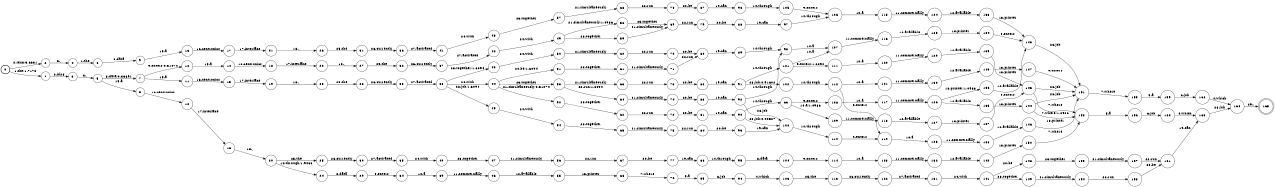 digraph FST {
rankdir = LR;
size = "8.5,11";
label = "";
center = 1;
orientation = Portrait;
ranksep = "0.4";
nodesep = "0.25";
0 [label = "0", shape = circle, style = bold, fontsize = 14]
	0 -> 1 [label = "1:the/1.7178", fontsize = 14];
	0 -> 2 [label = "2:id28/3.6631", fontsize = 14];
1 [label = "1", shape = circle, style = solid, fontsize = 14]
	1 -> 3 [label = "2:id28", fontsize = 14];
2 [label = "2", shape = circle, style = solid, fontsize = 14]
	2 -> 4 [label = "3:,", fontsize = 14];
3 [label = "3", shape = circle, style = solid, fontsize = 14]
	3 -> 5 [label = "3:,", fontsize = 14];
4 [label = "4", shape = circle, style = solid, fontsize = 14]
	4 -> 6 [label = "1:the", fontsize = 14];
5 [label = "5", shape = circle, style = solid, fontsize = 14]
	5 -> 7 [label = "8:data/0.33691", fontsize = 14];
	5 -> 8 [label = "15:a", fontsize = 14];
6 [label = "6", shape = circle, style = solid, fontsize = 14]
	6 -> 9 [label = "8:data", fontsize = 14];
7 [label = "7", shape = circle, style = solid, fontsize = 14]
	7 -> 10 [label = "9:enters/0.51074", fontsize = 14];
	7 -> 11 [label = "15:a", fontsize = 14];
8 [label = "8", shape = circle, style = solid, fontsize = 14]
	8 -> 12 [label = "16:centronics", fontsize = 14];
9 [label = "9", shape = circle, style = solid, fontsize = 14]
	9 -> 13 [label = "15:a", fontsize = 14];
10 [label = "10", shape = circle, style = solid, fontsize = 14]
	10 -> 14 [label = "15:a", fontsize = 14];
11 [label = "11", shape = circle, style = solid, fontsize = 14]
	11 -> 15 [label = "16:centronics", fontsize = 14];
12 [label = "12", shape = circle, style = solid, fontsize = 14]
	12 -> 16 [label = "17:interface", fontsize = 14];
13 [label = "13", shape = circle, style = solid, fontsize = 14]
	13 -> 17 [label = "16:centronics", fontsize = 14];
14 [label = "14", shape = circle, style = solid, fontsize = 14]
	14 -> 18 [label = "16:centronics", fontsize = 14];
15 [label = "15", shape = circle, style = solid, fontsize = 14]
	15 -> 19 [label = "17:interface", fontsize = 14];
16 [label = "16", shape = circle, style = solid, fontsize = 14]
	16 -> 20 [label = "18:,", fontsize = 14];
17 [label = "17", shape = circle, style = solid, fontsize = 14]
	17 -> 21 [label = "17:interface", fontsize = 14];
18 [label = "18", shape = circle, style = solid, fontsize = 14]
	18 -> 22 [label = "17:interface", fontsize = 14];
19 [label = "19", shape = circle, style = solid, fontsize = 14]
	19 -> 23 [label = "18:,", fontsize = 14];
20 [label = "20", shape = circle, style = solid, fontsize = 14]
	20 -> 25 [label = "25:the", fontsize = 14];
	20 -> 24 [label = "14:through/1.9463", fontsize = 14];
21 [label = "21", shape = circle, style = solid, fontsize = 14]
	21 -> 26 [label = "18:,", fontsize = 14];
22 [label = "22", shape = circle, style = solid, fontsize = 14]
	22 -> 27 [label = "18:,", fontsize = 14];
23 [label = "23", shape = circle, style = solid, fontsize = 14]
	23 -> 28 [label = "25:the", fontsize = 14];
24 [label = "24", shape = circle, style = solid, fontsize = 14]
	24 -> 29 [label = "8:data", fontsize = 14];
25 [label = "25", shape = circle, style = solid, fontsize = 14]
	25 -> 30 [label = "26:currently", fontsize = 14];
26 [label = "26", shape = circle, style = solid, fontsize = 14]
	26 -> 31 [label = "25:the", fontsize = 14];
27 [label = "27", shape = circle, style = solid, fontsize = 14]
	27 -> 32 [label = "25:the", fontsize = 14];
28 [label = "28", shape = circle, style = solid, fontsize = 14]
	28 -> 33 [label = "26:currently", fontsize = 14];
29 [label = "29", shape = circle, style = solid, fontsize = 14]
	29 -> 34 [label = "9:enters", fontsize = 14];
30 [label = "30", shape = circle, style = solid, fontsize = 14]
	30 -> 35 [label = "27:activated", fontsize = 14];
31 [label = "31", shape = circle, style = solid, fontsize = 14]
	31 -> 36 [label = "26:currently", fontsize = 14];
32 [label = "32", shape = circle, style = solid, fontsize = 14]
	32 -> 37 [label = "26:currently", fontsize = 14];
33 [label = "33", shape = circle, style = solid, fontsize = 14]
	33 -> 38 [label = "27:activated", fontsize = 14];
34 [label = "34", shape = circle, style = solid, fontsize = 14]
	34 -> 39 [label = "10:a", fontsize = 14];
35 [label = "35", shape = circle, style = solid, fontsize = 14]
	35 -> 40 [label = "24:with", fontsize = 14];
36 [label = "36", shape = circle, style = solid, fontsize = 14]
	36 -> 41 [label = "27:activated", fontsize = 14];
37 [label = "37", shape = circle, style = solid, fontsize = 14]
	37 -> 42 [label = "27:activated", fontsize = 14];
38 [label = "38", shape = circle, style = solid, fontsize = 14]
	38 -> 45 [label = "28:job/1.6094", fontsize = 14];
	38 -> 43 [label = "23:together/1.6094", fontsize = 14];
	38 -> 44 [label = "24:with", fontsize = 14];
39 [label = "39", shape = circle, style = solid, fontsize = 14]
	39 -> 46 [label = "11:commercially", fontsize = 14];
40 [label = "40", shape = circle, style = solid, fontsize = 14]
	40 -> 47 [label = "23:together", fontsize = 14];
41 [label = "41", shape = circle, style = solid, fontsize = 14]
	41 -> 48 [label = "24:with", fontsize = 14];
42 [label = "42", shape = circle, style = solid, fontsize = 14]
	42 -> 49 [label = "24:with", fontsize = 14];
43 [label = "43", shape = circle, style = solid, fontsize = 14]
	43 -> 50 [label = "24:with", fontsize = 14];
44 [label = "44", shape = circle, style = solid, fontsize = 14]
	44 -> 51 [label = "20:be/1.6094", fontsize = 14];
	44 -> 52 [label = "21:simultaneously/0.51074", fontsize = 14];
	44 -> 53 [label = "23:together", fontsize = 14];
45 [label = "45", shape = circle, style = solid, fontsize = 14]
	45 -> 54 [label = "24:with", fontsize = 14];
46 [label = "46", shape = circle, style = solid, fontsize = 14]
	46 -> 55 [label = "12:available", fontsize = 14];
47 [label = "47", shape = circle, style = solid, fontsize = 14]
	47 -> 56 [label = "21:simultaneously", fontsize = 14];
48 [label = "48", shape = circle, style = solid, fontsize = 14]
	48 -> 57 [label = "23:together", fontsize = 14];
49 [label = "49", shape = circle, style = solid, fontsize = 14]
	49 -> 58 [label = "21:simultaneously/1.0986", fontsize = 14];
	49 -> 59 [label = "23:together", fontsize = 14];
50 [label = "50", shape = circle, style = solid, fontsize = 14]
	50 -> 60 [label = "21:simultaneously", fontsize = 14];
51 [label = "51", shape = circle, style = solid, fontsize = 14]
	51 -> 61 [label = "23:together", fontsize = 14];
52 [label = "52", shape = circle, style = solid, fontsize = 14]
	52 -> 62 [label = "23:together", fontsize = 14];
53 [label = "53", shape = circle, style = solid, fontsize = 14]
	53 -> 63 [label = "21:simultaneously", fontsize = 14];
	53 -> 64 [label = "22:run/1.6094", fontsize = 14];
54 [label = "54", shape = circle, style = solid, fontsize = 14]
	54 -> 65 [label = "23:together", fontsize = 14];
55 [label = "55", shape = circle, style = solid, fontsize = 14]
	55 -> 66 [label = "13:printer", fontsize = 14];
56 [label = "56", shape = circle, style = solid, fontsize = 14]
	56 -> 67 [label = "22:run", fontsize = 14];
57 [label = "57", shape = circle, style = solid, fontsize = 14]
	57 -> 68 [label = "21:simultaneously", fontsize = 14];
58 [label = "58", shape = circle, style = solid, fontsize = 14]
	58 -> 69 [label = "23:together", fontsize = 14];
59 [label = "59", shape = circle, style = solid, fontsize = 14]
	59 -> 69 [label = "21:simultaneously", fontsize = 14];
60 [label = "60", shape = circle, style = solid, fontsize = 14]
	60 -> 70 [label = "22:run", fontsize = 14];
61 [label = "61", shape = circle, style = solid, fontsize = 14]
	61 -> 71 [label = "21:simultaneously", fontsize = 14];
62 [label = "62", shape = circle, style = solid, fontsize = 14]
	62 -> 72 [label = "22:run", fontsize = 14];
63 [label = "63", shape = circle, style = solid, fontsize = 14]
	63 -> 73 [label = "22:run", fontsize = 14];
64 [label = "64", shape = circle, style = solid, fontsize = 14]
	64 -> 74 [label = "21:simultaneously", fontsize = 14];
65 [label = "65", shape = circle, style = solid, fontsize = 14]
	65 -> 75 [label = "21:simultaneously", fontsize = 14];
66 [label = "66", shape = circle, style = solid, fontsize = 14]
	66 -> 76 [label = "7:where", fontsize = 14];
67 [label = "67", shape = circle, style = solid, fontsize = 14]
	67 -> 77 [label = "20:be", fontsize = 14];
68 [label = "68", shape = circle, style = solid, fontsize = 14]
	68 -> 78 [label = "22:run", fontsize = 14];
69 [label = "69", shape = circle, style = solid, fontsize = 14]
	69 -> 79 [label = "22:run", fontsize = 14];
70 [label = "70", shape = circle, style = solid, fontsize = 14]
	70 -> 80 [label = "20:be", fontsize = 14];
71 [label = "71", shape = circle, style = solid, fontsize = 14]
	71 -> 80 [label = "22:run", fontsize = 14];
72 [label = "72", shape = circle, style = solid, fontsize = 14]
	72 -> 81 [label = "20:be", fontsize = 14];
73 [label = "73", shape = circle, style = solid, fontsize = 14]
	73 -> 82 [label = "20:be", fontsize = 14];
74 [label = "74", shape = circle, style = solid, fontsize = 14]
	74 -> 83 [label = "20:be", fontsize = 14];
75 [label = "75", shape = circle, style = solid, fontsize = 14]
	75 -> 84 [label = "22:run", fontsize = 14];
76 [label = "76", shape = circle, style = solid, fontsize = 14]
	76 -> 85 [label = "5:a", fontsize = 14];
77 [label = "77", shape = circle, style = solid, fontsize = 14]
	77 -> 86 [label = "19:can", fontsize = 14];
78 [label = "78", shape = circle, style = solid, fontsize = 14]
	78 -> 87 [label = "20:be", fontsize = 14];
79 [label = "79", shape = circle, style = solid, fontsize = 14]
	79 -> 88 [label = "20:be", fontsize = 14];
80 [label = "80", shape = circle, style = solid, fontsize = 14]
	80 -> 89 [label = "19:can", fontsize = 14];
81 [label = "81", shape = circle, style = solid, fontsize = 14]
	81 -> 90 [label = "19:can", fontsize = 14];
82 [label = "82", shape = circle, style = solid, fontsize = 14]
	82 -> 91 [label = "19:can", fontsize = 14];
83 [label = "83", shape = circle, style = solid, fontsize = 14]
	83 -> 92 [label = "19:can", fontsize = 14];
84 [label = "84", shape = circle, style = solid, fontsize = 14]
	84 -> 93 [label = "20:be", fontsize = 14];
85 [label = "85", shape = circle, style = solid, fontsize = 14]
	85 -> 94 [label = "6:job", fontsize = 14];
86 [label = "86", shape = circle, style = solid, fontsize = 14]
	86 -> 95 [label = "14:through", fontsize = 14];
87 [label = "87", shape = circle, style = solid, fontsize = 14]
	87 -> 96 [label = "19:can", fontsize = 14];
88 [label = "88", shape = circle, style = solid, fontsize = 14]
	88 -> 97 [label = "19:can", fontsize = 14];
89 [label = "89", shape = circle, style = solid, fontsize = 14]
	89 -> 98 [label = "14:through", fontsize = 14];
90 [label = "90", shape = circle, style = solid, fontsize = 14]
	90 -> 100 [label = "28:job/0.40527", fontsize = 14];
	90 -> 99 [label = "14:through", fontsize = 14];
91 [label = "91", shape = circle, style = solid, fontsize = 14]
	91 -> 102 [label = "28:job/0.91602", fontsize = 14];
	91 -> 101 [label = "14:through", fontsize = 14];
92 [label = "92", shape = circle, style = solid, fontsize = 14]
	92 -> 100 [label = "28:job", fontsize = 14];
	92 -> 98 [label = "14:through", fontsize = 14];
93 [label = "93", shape = circle, style = solid, fontsize = 14]
	93 -> 100 [label = "19:can", fontsize = 14];
94 [label = "94", shape = circle, style = solid, fontsize = 14]
	94 -> 103 [label = "4:which", fontsize = 14];
95 [label = "95", shape = circle, style = solid, fontsize = 14]
	95 -> 104 [label = "8:data", fontsize = 14];
96 [label = "96", shape = circle, style = solid, fontsize = 14]
	96 -> 105 [label = "14:through", fontsize = 14];
97 [label = "97", shape = circle, style = solid, fontsize = 14]
	97 -> 106 [label = "14:through", fontsize = 14];
98 [label = "98", shape = circle, style = solid, fontsize = 14]
	98 -> 107 [label = "10:a", fontsize = 14];
99 [label = "99", shape = circle, style = solid, fontsize = 14]
	99 -> 108 [label = "9:enters", fontsize = 14];
	99 -> 109 [label = "10:a/1.0986", fontsize = 14];
100 [label = "100", shape = circle, style = solid, fontsize = 14]
	100 -> 110 [label = "14:through", fontsize = 14];
101 [label = "101", shape = circle, style = solid, fontsize = 14]
	101 -> 111 [label = "9:enters/1.6094", fontsize = 14];
	101 -> 107 [label = "10:a", fontsize = 14];
102 [label = "102", shape = circle, style = solid, fontsize = 14]
	102 -> 112 [label = "14:through", fontsize = 14];
103 [label = "103", shape = circle, style = solid, fontsize = 14]
	103 -> 113 [label = "25:the", fontsize = 14];
104 [label = "104", shape = circle, style = solid, fontsize = 14]
	104 -> 114 [label = "9:enters", fontsize = 14];
105 [label = "105", shape = circle, style = solid, fontsize = 14]
	105 -> 106 [label = "9:enters", fontsize = 14];
106 [label = "106", shape = circle, style = solid, fontsize = 14]
	106 -> 115 [label = "10:a", fontsize = 14];
107 [label = "107", shape = circle, style = solid, fontsize = 14]
	107 -> 116 [label = "11:commercially", fontsize = 14];
108 [label = "108", shape = circle, style = solid, fontsize = 14]
	108 -> 117 [label = "10:a", fontsize = 14];
109 [label = "109", shape = circle, style = solid, fontsize = 14]
	109 -> 118 [label = "11:commercially", fontsize = 14];
110 [label = "110", shape = circle, style = solid, fontsize = 14]
	110 -> 119 [label = "9:enters", fontsize = 14];
111 [label = "111", shape = circle, style = solid, fontsize = 14]
	111 -> 120 [label = "10:a", fontsize = 14];
112 [label = "112", shape = circle, style = solid, fontsize = 14]
	112 -> 119 [label = "9:enters", fontsize = 14];
	112 -> 121 [label = "10:a", fontsize = 14];
113 [label = "113", shape = circle, style = solid, fontsize = 14]
	113 -> 122 [label = "26:currently", fontsize = 14];
114 [label = "114", shape = circle, style = solid, fontsize = 14]
	114 -> 123 [label = "10:a", fontsize = 14];
115 [label = "115", shape = circle, style = solid, fontsize = 14]
	115 -> 124 [label = "11:commercially", fontsize = 14];
116 [label = "116", shape = circle, style = solid, fontsize = 14]
	116 -> 125 [label = "12:available", fontsize = 14];
117 [label = "117", shape = circle, style = solid, fontsize = 14]
	117 -> 126 [label = "11:commercially", fontsize = 14];
118 [label = "118", shape = circle, style = solid, fontsize = 14]
	118 -> 127 [label = "12:available", fontsize = 14];
119 [label = "119", shape = circle, style = solid, fontsize = 14]
	119 -> 128 [label = "10:a", fontsize = 14];
120 [label = "120", shape = circle, style = solid, fontsize = 14]
	120 -> 129 [label = "11:commercially", fontsize = 14];
121 [label = "121", shape = circle, style = solid, fontsize = 14]
	121 -> 130 [label = "11:commercially", fontsize = 14];
122 [label = "122", shape = circle, style = solid, fontsize = 14]
	122 -> 131 [label = "27:activated", fontsize = 14];
123 [label = "123", shape = circle, style = solid, fontsize = 14]
	123 -> 132 [label = "11:commercially", fontsize = 14];
124 [label = "124", shape = circle, style = solid, fontsize = 14]
	124 -> 133 [label = "12:available", fontsize = 14];
125 [label = "125", shape = circle, style = solid, fontsize = 14]
	125 -> 134 [label = "13:printer", fontsize = 14];
126 [label = "126", shape = circle, style = solid, fontsize = 14]
	126 -> 135 [label = "12:available", fontsize = 14];
	126 -> 136 [label = "13:printer/1.0986", fontsize = 14];
127 [label = "127", shape = circle, style = solid, fontsize = 14]
	127 -> 137 [label = "13:printer", fontsize = 14];
128 [label = "128", shape = circle, style = solid, fontsize = 14]
	128 -> 138 [label = "11:commercially", fontsize = 14];
129 [label = "129", shape = circle, style = solid, fontsize = 14]
	129 -> 139 [label = "12:available", fontsize = 14];
130 [label = "130", shape = circle, style = solid, fontsize = 14]
	130 -> 140 [label = "12:available", fontsize = 14];
131 [label = "131", shape = circle, style = solid, fontsize = 14]
	131 -> 141 [label = "24:with", fontsize = 14];
132 [label = "132", shape = circle, style = solid, fontsize = 14]
	132 -> 142 [label = "12:available", fontsize = 14];
133 [label = "133", shape = circle, style = solid, fontsize = 14]
	133 -> 143 [label = "13:printer", fontsize = 14];
134 [label = "134", shape = circle, style = solid, fontsize = 14]
	134 -> 143 [label = "9:enters", fontsize = 14];
135 [label = "135", shape = circle, style = solid, fontsize = 14]
	135 -> 144 [label = "13:printer", fontsize = 14];
136 [label = "136", shape = circle, style = solid, fontsize = 14]
	136 -> 143 [label = "12:available", fontsize = 14];
137 [label = "137", shape = circle, style = solid, fontsize = 14]
	137 -> 145 [label = "9:enters", fontsize = 14];
138 [label = "138", shape = circle, style = solid, fontsize = 14]
	138 -> 146 [label = "12:available", fontsize = 14];
139 [label = "139", shape = circle, style = solid, fontsize = 14]
	139 -> 145 [label = "13:printer", fontsize = 14];
140 [label = "140", shape = circle, style = solid, fontsize = 14]
	140 -> 147 [label = "13:printer", fontsize = 14];
141 [label = "141", shape = circle, style = solid, fontsize = 14]
	141 -> 148 [label = "20:be", fontsize = 14];
	141 -> 149 [label = "23:together", fontsize = 14];
142 [label = "142", shape = circle, style = solid, fontsize = 14]
	142 -> 150 [label = "13:printer", fontsize = 14];
143 [label = "143", shape = circle, style = solid, fontsize = 14]
	143 -> 151 [label = "28:job", fontsize = 14];
144 [label = "144", shape = circle, style = solid, fontsize = 14]
	144 -> 151 [label = "28:job", fontsize = 14];
	144 -> 152 [label = "7:where/1.0986", fontsize = 14];
145 [label = "145", shape = circle, style = solid, fontsize = 14]
	145 -> 151 [label = "28:job", fontsize = 14];
	145 -> 152 [label = "7:where", fontsize = 14];
146 [label = "146", shape = circle, style = solid, fontsize = 14]
	146 -> 151 [label = "13:printer", fontsize = 14];
147 [label = "147", shape = circle, style = solid, fontsize = 14]
	147 -> 151 [label = "9:enters", fontsize = 14];
148 [label = "148", shape = circle, style = solid, fontsize = 14]
	148 -> 153 [label = "23:together", fontsize = 14];
149 [label = "149", shape = circle, style = solid, fontsize = 14]
	149 -> 154 [label = "21:simultaneously", fontsize = 14];
150 [label = "150", shape = circle, style = solid, fontsize = 14]
	150 -> 152 [label = "7:where", fontsize = 14];
151 [label = "151", shape = circle, style = solid, fontsize = 14]
	151 -> 155 [label = "7:where", fontsize = 14];
152 [label = "152", shape = circle, style = solid, fontsize = 14]
	152 -> 156 [label = "5:a", fontsize = 14];
153 [label = "153", shape = circle, style = solid, fontsize = 14]
	153 -> 157 [label = "21:simultaneously", fontsize = 14];
154 [label = "154", shape = circle, style = solid, fontsize = 14]
	154 -> 158 [label = "22:run", fontsize = 14];
155 [label = "155", shape = circle, style = solid, fontsize = 14]
	155 -> 159 [label = "5:a", fontsize = 14];
156 [label = "156", shape = circle, style = solid, fontsize = 14]
	156 -> 160 [label = "6:job", fontsize = 14];
157 [label = "157", shape = circle, style = solid, fontsize = 14]
	157 -> 161 [label = "22:run", fontsize = 14];
158 [label = "158", shape = circle, style = solid, fontsize = 14]
	158 -> 161 [label = "20:be", fontsize = 14];
159 [label = "159", shape = circle, style = solid, fontsize = 14]
	159 -> 162 [label = "6:job", fontsize = 14];
160 [label = "160", shape = circle, style = solid, fontsize = 14]
	160 -> 163 [label = "4:which", fontsize = 14];
161 [label = "161", shape = circle, style = solid, fontsize = 14]
	161 -> 163 [label = "19:can", fontsize = 14];
162 [label = "162", shape = circle, style = solid, fontsize = 14]
	162 -> 164 [label = "4:which", fontsize = 14];
163 [label = "163", shape = circle, style = solid, fontsize = 14]
	163 -> 164 [label = "28:job", fontsize = 14];
164 [label = "164", shape = circle, style = solid, fontsize = 14]
	164 -> 165 [label = "29:.", fontsize = 14];
165 [label = "165", shape = doublecircle, style = solid, fontsize = 14]
}
